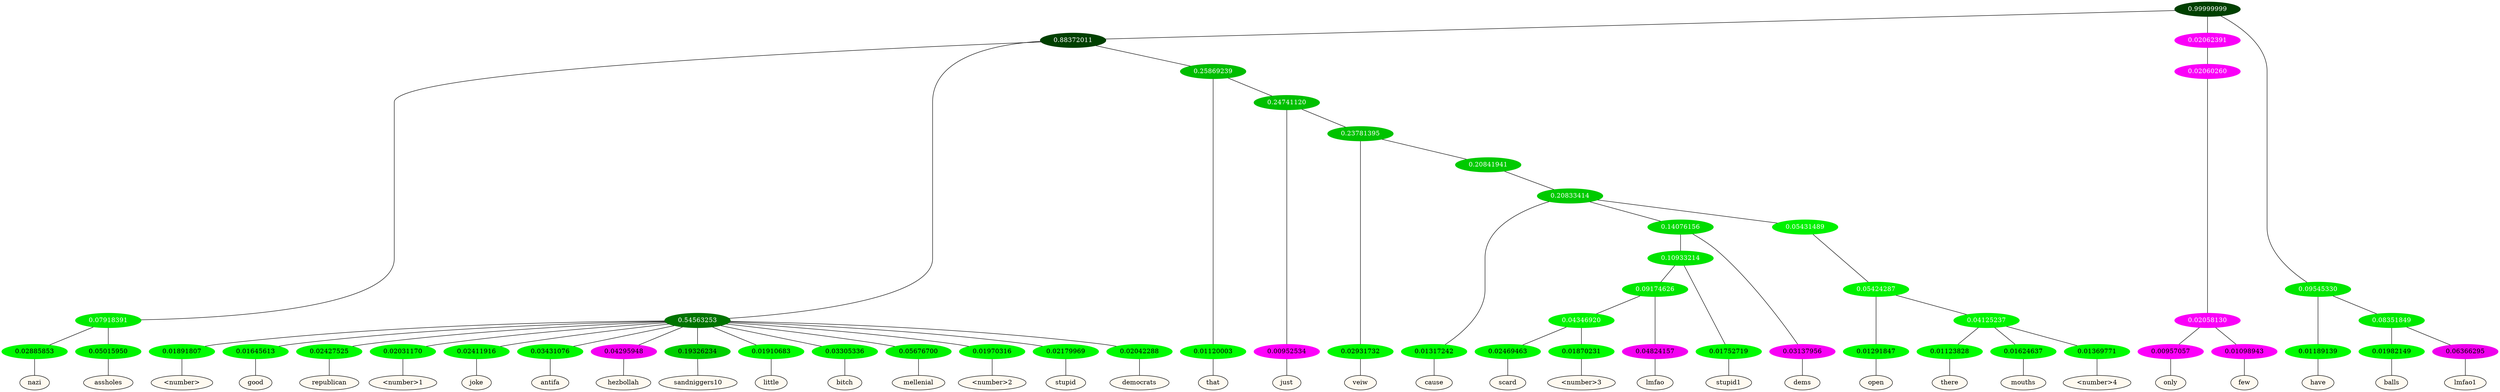 graph {
	node [format=png height=0.15 nodesep=0.001 ordering=out overlap=prism overlap_scaling=0.01 ranksep=0.001 ratio=0.2 style=filled width=0.15]
	{
		rank=same
		a_w_10 [label=nazi color=black fillcolor=floralwhite style="filled,solid"]
		a_w_11 [label=assholes color=black fillcolor=floralwhite style="filled,solid"]
		a_w_12 [label="\<number\>" color=black fillcolor=floralwhite style="filled,solid"]
		a_w_13 [label=good color=black fillcolor=floralwhite style="filled,solid"]
		a_w_14 [label=republican color=black fillcolor=floralwhite style="filled,solid"]
		a_w_15 [label="\<number\>1" color=black fillcolor=floralwhite style="filled,solid"]
		a_w_16 [label=joke color=black fillcolor=floralwhite style="filled,solid"]
		a_w_17 [label=antifa color=black fillcolor=floralwhite style="filled,solid"]
		a_w_18 [label=hezbollah color=black fillcolor=floralwhite style="filled,solid"]
		a_w_19 [label=sandniggers10 color=black fillcolor=floralwhite style="filled,solid"]
		a_w_20 [label=little color=black fillcolor=floralwhite style="filled,solid"]
		a_w_21 [label=bitch color=black fillcolor=floralwhite style="filled,solid"]
		a_w_22 [label=mellenial color=black fillcolor=floralwhite style="filled,solid"]
		a_w_23 [label="\<number\>2" color=black fillcolor=floralwhite style="filled,solid"]
		a_w_24 [label=stupid color=black fillcolor=floralwhite style="filled,solid"]
		a_w_25 [label=democrats color=black fillcolor=floralwhite style="filled,solid"]
		a_w_26 [label=that color=black fillcolor=floralwhite style="filled,solid"]
		a_w_31 [label=just color=black fillcolor=floralwhite style="filled,solid"]
		a_w_35 [label=veiw color=black fillcolor=floralwhite style="filled,solid"]
		a_w_38 [label=cause color=black fillcolor=floralwhite style="filled,solid"]
		a_w_53 [label=scard color=black fillcolor=floralwhite style="filled,solid"]
		a_w_54 [label="\<number\>3" color=black fillcolor=floralwhite style="filled,solid"]
		a_w_49 [label=lmfao color=black fillcolor=floralwhite style="filled,solid"]
		a_w_45 [label=stupid1 color=black fillcolor=floralwhite style="filled,solid"]
		a_w_42 [label=dems color=black fillcolor=floralwhite style="filled,solid"]
		a_w_46 [label=open color=black fillcolor=floralwhite style="filled,solid"]
		a_w_50 [label=there color=black fillcolor=floralwhite style="filled,solid"]
		a_w_51 [label=mouths color=black fillcolor=floralwhite style="filled,solid"]
		a_w_52 [label="\<number\>4" color=black fillcolor=floralwhite style="filled,solid"]
		a_w_33 [label=only color=black fillcolor=floralwhite style="filled,solid"]
		a_w_34 [label=few color=black fillcolor=floralwhite style="filled,solid"]
		a_w_8 [label=have color=black fillcolor=floralwhite style="filled,solid"]
		a_w_29 [label=balls color=black fillcolor=floralwhite style="filled,solid"]
		a_w_30 [label=lmfao1 color=black fillcolor=floralwhite style="filled,solid"]
	}
	a_n_10 -- a_w_10
	a_n_11 -- a_w_11
	a_n_12 -- a_w_12
	a_n_13 -- a_w_13
	a_n_14 -- a_w_14
	a_n_15 -- a_w_15
	a_n_16 -- a_w_16
	a_n_17 -- a_w_17
	a_n_18 -- a_w_18
	a_n_19 -- a_w_19
	a_n_20 -- a_w_20
	a_n_21 -- a_w_21
	a_n_22 -- a_w_22
	a_n_23 -- a_w_23
	a_n_24 -- a_w_24
	a_n_25 -- a_w_25
	a_n_26 -- a_w_26
	a_n_31 -- a_w_31
	a_n_35 -- a_w_35
	a_n_38 -- a_w_38
	a_n_53 -- a_w_53
	a_n_54 -- a_w_54
	a_n_49 -- a_w_49
	a_n_45 -- a_w_45
	a_n_42 -- a_w_42
	a_n_46 -- a_w_46
	a_n_50 -- a_w_50
	a_n_51 -- a_w_51
	a_n_52 -- a_w_52
	a_n_33 -- a_w_33
	a_n_34 -- a_w_34
	a_n_8 -- a_w_8
	a_n_29 -- a_w_29
	a_n_30 -- a_w_30
	{
		rank=same
		a_n_10 [label=0.02885853 color="0.334 1.000 0.971" fontcolor=black]
		a_n_11 [label=0.05015950 color="0.334 1.000 0.950" fontcolor=black]
		a_n_12 [label=0.01891807 color="0.334 1.000 0.981" fontcolor=black]
		a_n_13 [label=0.01645613 color="0.334 1.000 0.984" fontcolor=black]
		a_n_14 [label=0.02427525 color="0.334 1.000 0.976" fontcolor=black]
		a_n_15 [label=0.02031170 color="0.334 1.000 0.980" fontcolor=black]
		a_n_16 [label=0.02411916 color="0.334 1.000 0.976" fontcolor=black]
		a_n_17 [label=0.03431076 color="0.334 1.000 0.966" fontcolor=black]
		a_n_18 [label=0.04295948 color="0.835 1.000 0.957" fontcolor=black]
		a_n_19 [label=0.19326234 color="0.334 1.000 0.807" fontcolor=black]
		a_n_20 [label=0.01910683 color="0.334 1.000 0.981" fontcolor=black]
		a_n_21 [label=0.03305336 color="0.334 1.000 0.967" fontcolor=black]
		a_n_22 [label=0.05676700 color="0.334 1.000 0.943" fontcolor=black]
		a_n_23 [label=0.01970316 color="0.334 1.000 0.980" fontcolor=black]
		a_n_24 [label=0.02179969 color="0.334 1.000 0.978" fontcolor=black]
		a_n_25 [label=0.02042288 color="0.334 1.000 0.980" fontcolor=black]
		a_n_26 [label=0.01120003 color="0.334 1.000 0.989" fontcolor=black]
		a_n_31 [label=0.00952534 color="0.835 1.000 0.990" fontcolor=black]
		a_n_35 [label=0.02931732 color="0.334 1.000 0.971" fontcolor=black]
		a_n_38 [label=0.01317242 color="0.334 1.000 0.987" fontcolor=black]
		a_n_53 [label=0.02469463 color="0.334 1.000 0.975" fontcolor=black]
		a_n_54 [label=0.01870231 color="0.334 1.000 0.981" fontcolor=black]
		a_n_49 [label=0.04824157 color="0.835 1.000 0.952" fontcolor=black]
		a_n_45 [label=0.01752719 color="0.334 1.000 0.982" fontcolor=black]
		a_n_42 [label=0.03137956 color="0.835 1.000 0.969" fontcolor=black]
		a_n_46 [label=0.01291847 color="0.334 1.000 0.987" fontcolor=black]
		a_n_50 [label=0.01123828 color="0.334 1.000 0.989" fontcolor=black]
		a_n_51 [label=0.01624637 color="0.334 1.000 0.984" fontcolor=black]
		a_n_52 [label=0.01369771 color="0.334 1.000 0.986" fontcolor=black]
		a_n_33 [label=0.00957057 color="0.835 1.000 0.990" fontcolor=black]
		a_n_34 [label=0.01098943 color="0.835 1.000 0.989" fontcolor=black]
		a_n_8 [label=0.01189139 color="0.334 1.000 0.988" fontcolor=black]
		a_n_29 [label=0.01982149 color="0.334 1.000 0.980" fontcolor=black]
		a_n_30 [label=0.06366295 color="0.835 1.000 0.936" fontcolor=black]
	}
	a_n_0 [label=0.99999999 color="0.334 1.000 0.250" fontcolor=grey99]
	a_n_1 [label=0.88372011 color="0.334 1.000 0.250" fontcolor=grey99]
	a_n_0 -- a_n_1
	a_n_2 [label=0.02062391 color="0.835 1.000 0.979" fontcolor=grey99]
	a_n_0 -- a_n_2
	a_n_3 [label=0.09545330 color="0.334 1.000 0.905" fontcolor=grey99]
	a_n_0 -- a_n_3
	a_n_4 [label=0.07918391 color="0.334 1.000 0.921" fontcolor=grey99]
	a_n_1 -- a_n_4
	a_n_5 [label=0.54563253 color="0.334 1.000 0.454" fontcolor=grey99]
	a_n_1 -- a_n_5
	a_n_6 [label=0.25869239 color="0.334 1.000 0.741" fontcolor=grey99]
	a_n_1 -- a_n_6
	a_n_7 [label=0.02060260 color="0.835 1.000 0.979" fontcolor=grey99]
	a_n_2 -- a_n_7
	a_n_3 -- a_n_8
	a_n_9 [label=0.08351849 color="0.334 1.000 0.916" fontcolor=grey99]
	a_n_3 -- a_n_9
	a_n_4 -- a_n_10
	a_n_4 -- a_n_11
	a_n_5 -- a_n_12
	a_n_5 -- a_n_13
	a_n_5 -- a_n_14
	a_n_5 -- a_n_15
	a_n_5 -- a_n_16
	a_n_5 -- a_n_17
	a_n_5 -- a_n_18
	a_n_5 -- a_n_19
	a_n_5 -- a_n_20
	a_n_5 -- a_n_21
	a_n_5 -- a_n_22
	a_n_5 -- a_n_23
	a_n_5 -- a_n_24
	a_n_5 -- a_n_25
	a_n_6 -- a_n_26
	a_n_27 [label=0.24741120 color="0.334 1.000 0.753" fontcolor=grey99]
	a_n_6 -- a_n_27
	a_n_28 [label=0.02058130 color="0.835 1.000 0.979" fontcolor=grey99]
	a_n_7 -- a_n_28
	a_n_9 -- a_n_29
	a_n_9 -- a_n_30
	a_n_27 -- a_n_31
	a_n_32 [label=0.23781395 color="0.334 1.000 0.762" fontcolor=grey99]
	a_n_27 -- a_n_32
	a_n_28 -- a_n_33
	a_n_28 -- a_n_34
	a_n_32 -- a_n_35
	a_n_36 [label=0.20841941 color="0.334 1.000 0.792" fontcolor=grey99]
	a_n_32 -- a_n_36
	a_n_37 [label=0.20833414 color="0.334 1.000 0.792" fontcolor=grey99]
	a_n_36 -- a_n_37
	a_n_37 -- a_n_38
	a_n_39 [label=0.14076156 color="0.334 1.000 0.859" fontcolor=grey99]
	a_n_37 -- a_n_39
	a_n_40 [label=0.05431489 color="0.334 1.000 0.946" fontcolor=grey99]
	a_n_37 -- a_n_40
	a_n_41 [label=0.10933214 color="0.334 1.000 0.891" fontcolor=grey99]
	a_n_39 -- a_n_41
	a_n_39 -- a_n_42
	a_n_43 [label=0.05424287 color="0.334 1.000 0.946" fontcolor=grey99]
	a_n_40 -- a_n_43
	a_n_44 [label=0.09174626 color="0.334 1.000 0.908" fontcolor=grey99]
	a_n_41 -- a_n_44
	a_n_41 -- a_n_45
	a_n_43 -- a_n_46
	a_n_47 [label=0.04125237 color="0.334 1.000 0.959" fontcolor=grey99]
	a_n_43 -- a_n_47
	a_n_48 [label=0.04346920 color="0.334 1.000 0.957" fontcolor=grey99]
	a_n_44 -- a_n_48
	a_n_44 -- a_n_49
	a_n_47 -- a_n_50
	a_n_47 -- a_n_51
	a_n_47 -- a_n_52
	a_n_48 -- a_n_53
	a_n_48 -- a_n_54
}
